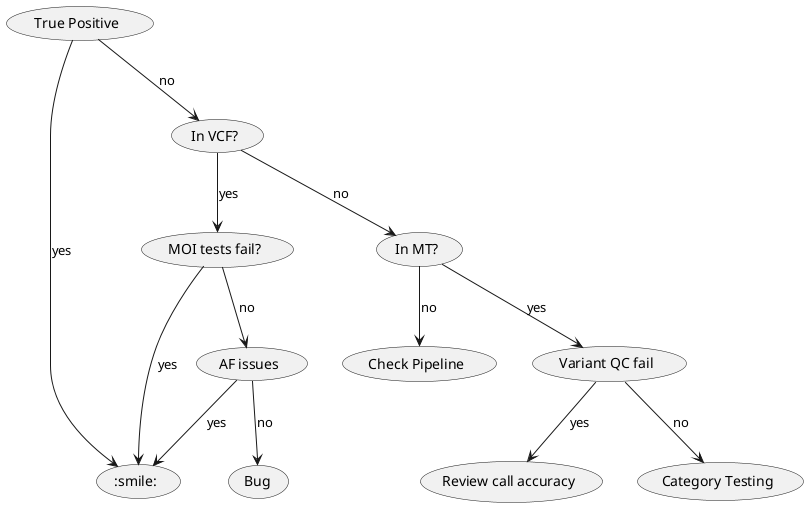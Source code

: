 @startuml comparison_decision_tree
(True Positive) -----> (:smile:) : yes
(True Positive) --> (In VCF?) : no
(In VCF?) --> (MOI tests fail?) : yes
(MOI tests fail?) ---> (:smile:) : yes
(MOI tests fail?) --> (AF issues) : no
(AF issues) --> (Bug) : no
(AF issues) --> (:smile:) : yes
(In VCF?) --> (In MT?) : no
(In MT?) --> (Check Pipeline) : no
(In MT?) --> (Variant QC fail) : yes
(Variant QC fail) --> (Review call accuracy) : yes
(Variant QC fail) --> (Category Testing) : no
@enduml
